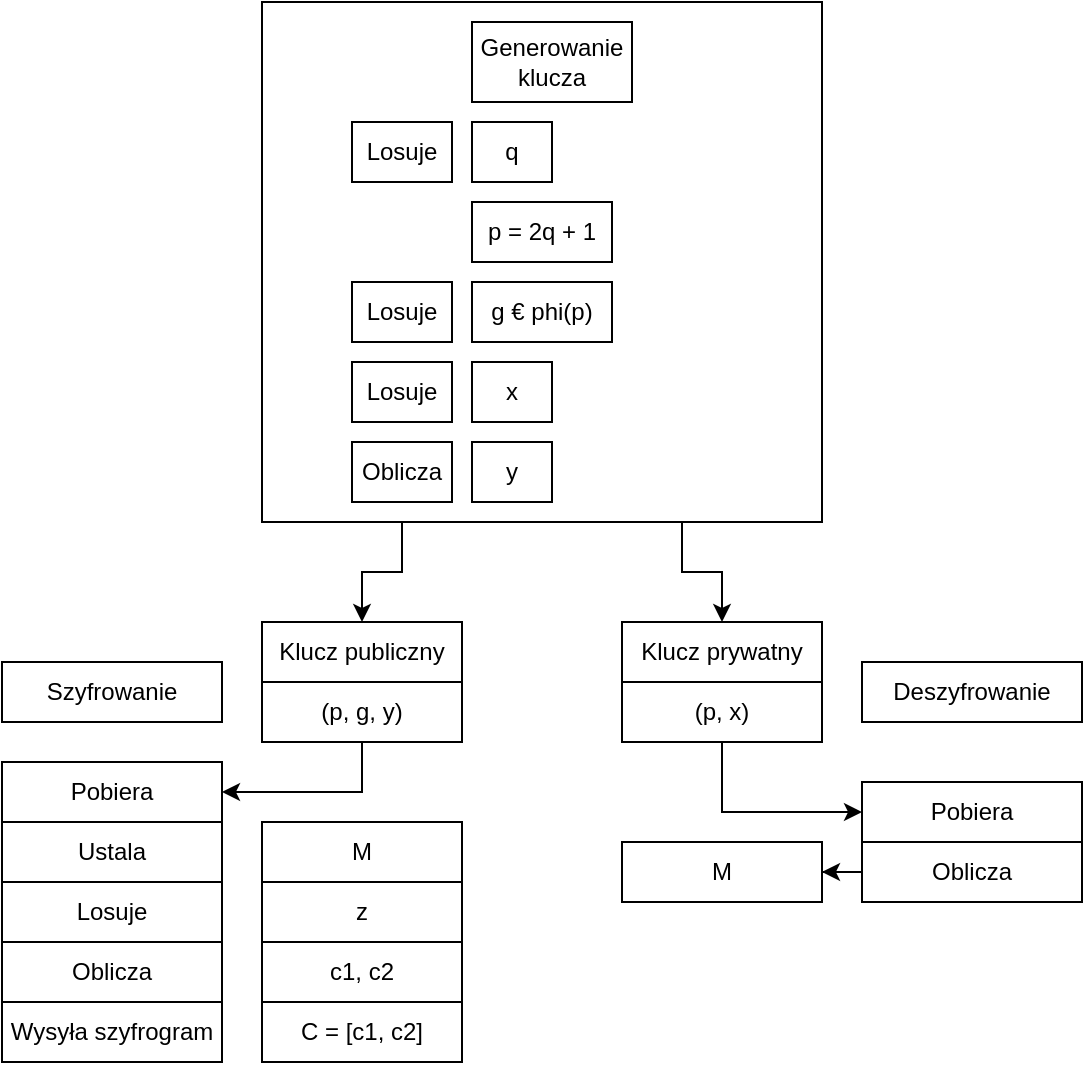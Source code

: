 <mxfile version="20.6.2" type="device"><diagram id="JXpU0YzTyI0GX3IFo0_B" name="Strona-1"><mxGraphModel dx="981" dy="635" grid="1" gridSize="10" guides="1" tooltips="1" connect="1" arrows="1" fold="1" page="1" pageScale="1" pageWidth="827" pageHeight="1169" math="0" shadow="0"><root><mxCell id="0"/><mxCell id="1" parent="0"/><mxCell id="woXtQHWEYAwWmfL-k4Bd-19" style="edgeStyle=orthogonalEdgeStyle;rounded=0;orthogonalLoop=1;jettySize=auto;html=1;exitX=0.25;exitY=1;exitDx=0;exitDy=0;" edge="1" parent="1" source="woXtQHWEYAwWmfL-k4Bd-17" target="woXtQHWEYAwWmfL-k4Bd-13"><mxGeometry relative="1" as="geometry"/></mxCell><mxCell id="woXtQHWEYAwWmfL-k4Bd-20" style="edgeStyle=orthogonalEdgeStyle;rounded=0;orthogonalLoop=1;jettySize=auto;html=1;entryX=0.5;entryY=0;entryDx=0;entryDy=0;exitX=0.75;exitY=1;exitDx=0;exitDy=0;" edge="1" parent="1" source="woXtQHWEYAwWmfL-k4Bd-17" target="woXtQHWEYAwWmfL-k4Bd-14"><mxGeometry relative="1" as="geometry"/></mxCell><mxCell id="woXtQHWEYAwWmfL-k4Bd-17" value="" style="rounded=0;whiteSpace=wrap;html=1;" vertex="1" parent="1"><mxGeometry x="270" y="30" width="280" height="260" as="geometry"/></mxCell><mxCell id="woXtQHWEYAwWmfL-k4Bd-1" value="Generowanie klucza" style="rounded=0;whiteSpace=wrap;html=1;" vertex="1" parent="1"><mxGeometry x="375" y="40" width="80" height="40" as="geometry"/></mxCell><mxCell id="woXtQHWEYAwWmfL-k4Bd-2" value="q" style="rounded=0;whiteSpace=wrap;html=1;" vertex="1" parent="1"><mxGeometry x="375" y="90" width="40" height="30" as="geometry"/></mxCell><mxCell id="woXtQHWEYAwWmfL-k4Bd-3" value="p = 2q + 1" style="rounded=0;whiteSpace=wrap;html=1;" vertex="1" parent="1"><mxGeometry x="375" y="130" width="70" height="30" as="geometry"/></mxCell><mxCell id="woXtQHWEYAwWmfL-k4Bd-4" value="Losuje" style="rounded=0;whiteSpace=wrap;html=1;" vertex="1" parent="1"><mxGeometry x="315" y="90" width="50" height="30" as="geometry"/></mxCell><mxCell id="woXtQHWEYAwWmfL-k4Bd-5" value="g € phi(p)" style="rounded=0;whiteSpace=wrap;html=1;" vertex="1" parent="1"><mxGeometry x="375" y="170" width="70" height="30" as="geometry"/></mxCell><mxCell id="woXtQHWEYAwWmfL-k4Bd-6" value="Losuje" style="rounded=0;whiteSpace=wrap;html=1;" vertex="1" parent="1"><mxGeometry x="315" y="170" width="50" height="30" as="geometry"/></mxCell><mxCell id="woXtQHWEYAwWmfL-k4Bd-8" value="x" style="rounded=0;whiteSpace=wrap;html=1;" vertex="1" parent="1"><mxGeometry x="375" y="210" width="40" height="30" as="geometry"/></mxCell><mxCell id="woXtQHWEYAwWmfL-k4Bd-9" value="Losuje" style="rounded=0;whiteSpace=wrap;html=1;" vertex="1" parent="1"><mxGeometry x="315" y="210" width="50" height="30" as="geometry"/></mxCell><mxCell id="woXtQHWEYAwWmfL-k4Bd-10" value="y" style="rounded=0;whiteSpace=wrap;html=1;" vertex="1" parent="1"><mxGeometry x="375" y="250" width="40" height="30" as="geometry"/></mxCell><mxCell id="woXtQHWEYAwWmfL-k4Bd-11" value="Oblicza" style="rounded=0;whiteSpace=wrap;html=1;" vertex="1" parent="1"><mxGeometry x="315" y="250" width="50" height="30" as="geometry"/></mxCell><mxCell id="woXtQHWEYAwWmfL-k4Bd-13" value="Klucz publiczny" style="rounded=0;whiteSpace=wrap;html=1;" vertex="1" parent="1"><mxGeometry x="270" y="340" width="100" height="30" as="geometry"/></mxCell><mxCell id="woXtQHWEYAwWmfL-k4Bd-14" value="Klucz prywatny" style="rounded=0;whiteSpace=wrap;html=1;" vertex="1" parent="1"><mxGeometry x="450" y="340" width="100" height="30" as="geometry"/></mxCell><mxCell id="woXtQHWEYAwWmfL-k4Bd-44" style="edgeStyle=orthogonalEdgeStyle;rounded=0;orthogonalLoop=1;jettySize=auto;html=1;entryX=1;entryY=0.5;entryDx=0;entryDy=0;" edge="1" parent="1" source="woXtQHWEYAwWmfL-k4Bd-15" target="woXtQHWEYAwWmfL-k4Bd-24"><mxGeometry relative="1" as="geometry"><Array as="points"><mxPoint x="320" y="425"/></Array></mxGeometry></mxCell><mxCell id="woXtQHWEYAwWmfL-k4Bd-15" value="(p, g, y)" style="rounded=0;whiteSpace=wrap;html=1;" vertex="1" parent="1"><mxGeometry x="270" y="370" width="100" height="30" as="geometry"/></mxCell><mxCell id="woXtQHWEYAwWmfL-k4Bd-43" style="edgeStyle=orthogonalEdgeStyle;rounded=0;orthogonalLoop=1;jettySize=auto;html=1;entryX=0;entryY=0.5;entryDx=0;entryDy=0;" edge="1" parent="1" source="woXtQHWEYAwWmfL-k4Bd-16" target="woXtQHWEYAwWmfL-k4Bd-36"><mxGeometry relative="1" as="geometry"><Array as="points"><mxPoint x="500" y="435"/></Array></mxGeometry></mxCell><mxCell id="woXtQHWEYAwWmfL-k4Bd-16" value="(p, x)" style="rounded=0;whiteSpace=wrap;html=1;" vertex="1" parent="1"><mxGeometry x="450" y="370" width="100" height="30" as="geometry"/></mxCell><mxCell id="woXtQHWEYAwWmfL-k4Bd-23" value="Szyfrowanie" style="rounded=0;whiteSpace=wrap;html=1;" vertex="1" parent="1"><mxGeometry x="140" y="360" width="110" height="30" as="geometry"/></mxCell><mxCell id="woXtQHWEYAwWmfL-k4Bd-24" value="Pobiera" style="rounded=0;whiteSpace=wrap;html=1;" vertex="1" parent="1"><mxGeometry x="140" y="410" width="110" height="30" as="geometry"/></mxCell><mxCell id="woXtQHWEYAwWmfL-k4Bd-26" value="Ustala" style="rounded=0;whiteSpace=wrap;html=1;" vertex="1" parent="1"><mxGeometry x="140" y="440" width="110" height="30" as="geometry"/></mxCell><mxCell id="woXtQHWEYAwWmfL-k4Bd-27" value="M" style="rounded=0;whiteSpace=wrap;html=1;" vertex="1" parent="1"><mxGeometry x="270" y="440" width="100" height="30" as="geometry"/></mxCell><mxCell id="woXtQHWEYAwWmfL-k4Bd-28" value="Losuje" style="rounded=0;whiteSpace=wrap;html=1;" vertex="1" parent="1"><mxGeometry x="140" y="470" width="110" height="30" as="geometry"/></mxCell><mxCell id="woXtQHWEYAwWmfL-k4Bd-29" value="z" style="rounded=0;whiteSpace=wrap;html=1;" vertex="1" parent="1"><mxGeometry x="270" y="470" width="100" height="30" as="geometry"/></mxCell><mxCell id="woXtQHWEYAwWmfL-k4Bd-30" value="Oblicza" style="rounded=0;whiteSpace=wrap;html=1;" vertex="1" parent="1"><mxGeometry x="140" y="500" width="110" height="30" as="geometry"/></mxCell><mxCell id="woXtQHWEYAwWmfL-k4Bd-31" value="c1, c2" style="rounded=0;whiteSpace=wrap;html=1;" vertex="1" parent="1"><mxGeometry x="270" y="500" width="100" height="30" as="geometry"/></mxCell><mxCell id="woXtQHWEYAwWmfL-k4Bd-32" value="Wysyła szyfrogram" style="rounded=0;whiteSpace=wrap;html=1;" vertex="1" parent="1"><mxGeometry x="140" y="530" width="110" height="30" as="geometry"/></mxCell><mxCell id="woXtQHWEYAwWmfL-k4Bd-33" value="C = [c1, c2]" style="rounded=0;whiteSpace=wrap;html=1;" vertex="1" parent="1"><mxGeometry x="270" y="530" width="100" height="30" as="geometry"/></mxCell><mxCell id="woXtQHWEYAwWmfL-k4Bd-35" value="Deszyfrowanie" style="rounded=0;whiteSpace=wrap;html=1;" vertex="1" parent="1"><mxGeometry x="570" y="360" width="110" height="30" as="geometry"/></mxCell><mxCell id="woXtQHWEYAwWmfL-k4Bd-36" value="Pobiera" style="rounded=0;whiteSpace=wrap;html=1;" vertex="1" parent="1"><mxGeometry x="570" y="420" width="110" height="30" as="geometry"/></mxCell><mxCell id="woXtQHWEYAwWmfL-k4Bd-40" value="" style="edgeStyle=orthogonalEdgeStyle;rounded=0;orthogonalLoop=1;jettySize=auto;html=1;" edge="1" parent="1" source="woXtQHWEYAwWmfL-k4Bd-38" target="woXtQHWEYAwWmfL-k4Bd-39"><mxGeometry relative="1" as="geometry"/></mxCell><mxCell id="woXtQHWEYAwWmfL-k4Bd-38" value="Oblicza" style="rounded=0;whiteSpace=wrap;html=1;" vertex="1" parent="1"><mxGeometry x="570" y="450" width="110" height="30" as="geometry"/></mxCell><mxCell id="woXtQHWEYAwWmfL-k4Bd-39" value="M" style="rounded=0;whiteSpace=wrap;html=1;" vertex="1" parent="1"><mxGeometry x="450" y="450" width="100" height="30" as="geometry"/></mxCell></root></mxGraphModel></diagram></mxfile>